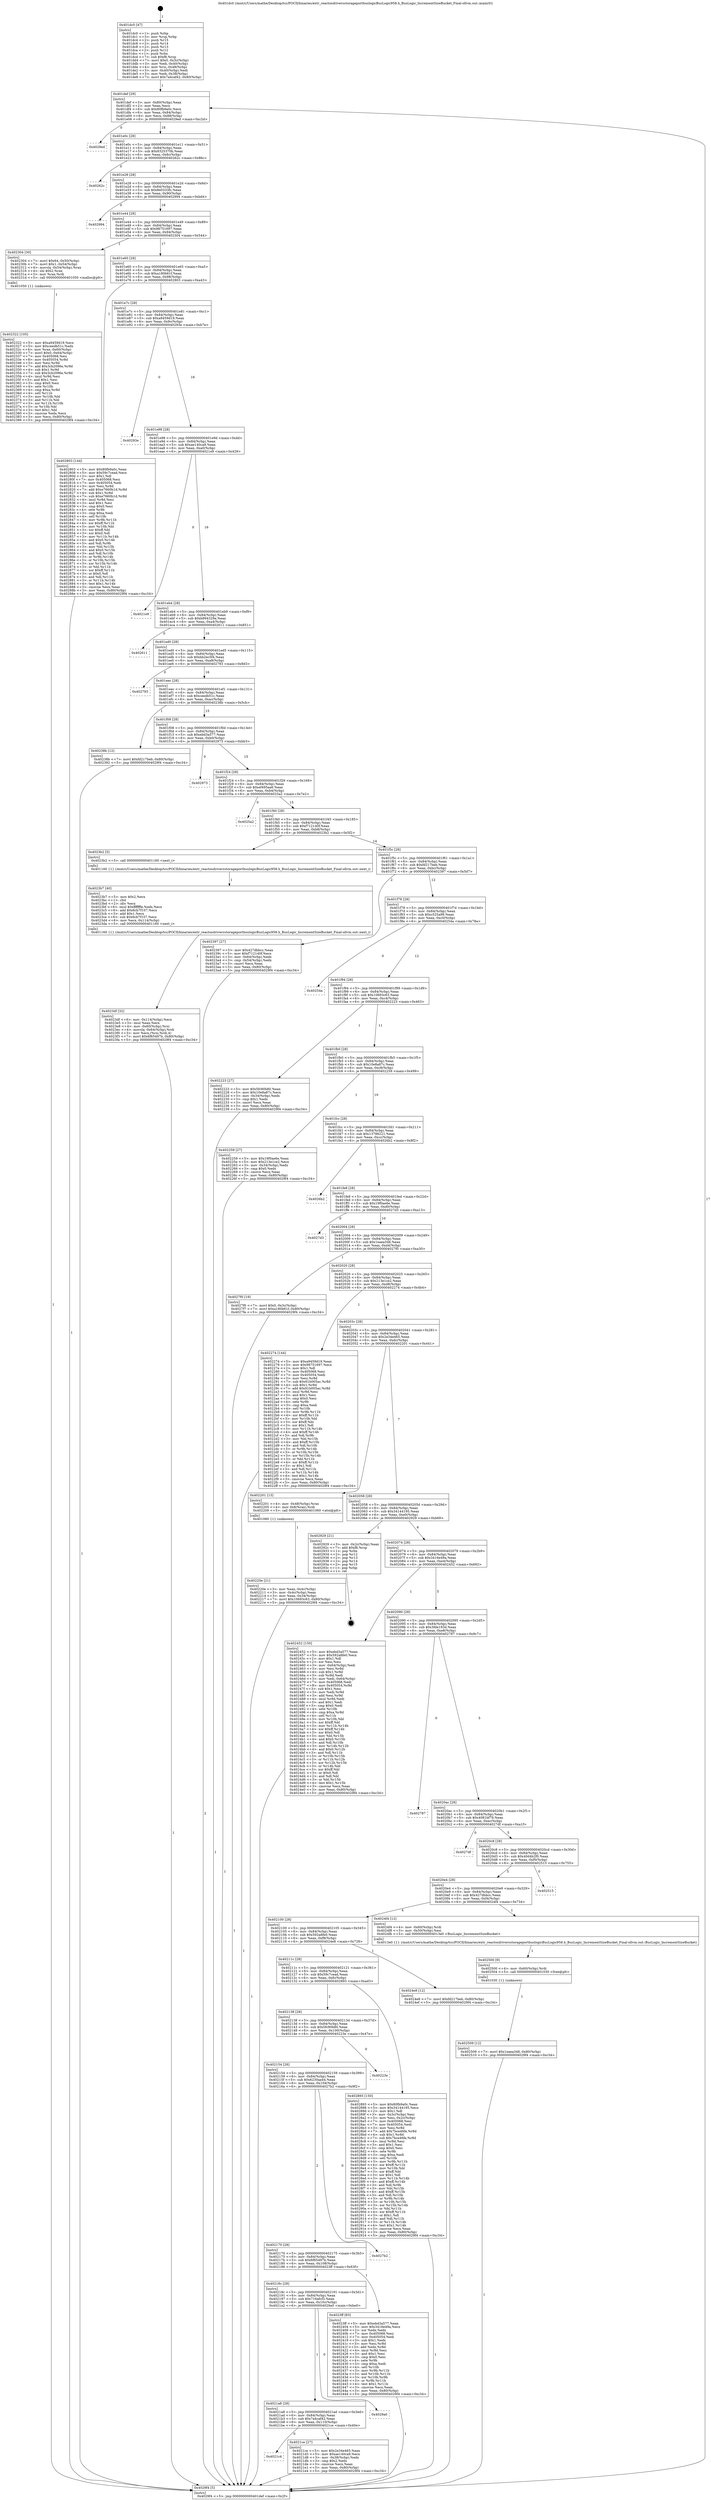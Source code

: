 digraph "0x401dc0" {
  label = "0x401dc0 (/mnt/c/Users/mathe/Desktop/tcc/POCII/binaries/extr_reactosdriversstorageportbuslogicBusLogic958.h_BusLogic_IncrementSizeBucket_Final-ollvm.out::main(0))"
  labelloc = "t"
  node[shape=record]

  Entry [label="",width=0.3,height=0.3,shape=circle,fillcolor=black,style=filled]
  "0x401def" [label="{
     0x401def [29]\l
     | [instrs]\l
     &nbsp;&nbsp;0x401def \<+3\>: mov -0x80(%rbp),%eax\l
     &nbsp;&nbsp;0x401df2 \<+2\>: mov %eax,%ecx\l
     &nbsp;&nbsp;0x401df4 \<+6\>: sub $0x80fb9a0c,%ecx\l
     &nbsp;&nbsp;0x401dfa \<+6\>: mov %eax,-0x84(%rbp)\l
     &nbsp;&nbsp;0x401e00 \<+6\>: mov %ecx,-0x88(%rbp)\l
     &nbsp;&nbsp;0x401e06 \<+6\>: je 00000000004029ed \<main+0xc2d\>\l
  }"]
  "0x4029ed" [label="{
     0x4029ed\l
  }", style=dashed]
  "0x401e0c" [label="{
     0x401e0c [28]\l
     | [instrs]\l
     &nbsp;&nbsp;0x401e0c \<+5\>: jmp 0000000000401e11 \<main+0x51\>\l
     &nbsp;&nbsp;0x401e11 \<+6\>: mov -0x84(%rbp),%eax\l
     &nbsp;&nbsp;0x401e17 \<+5\>: sub $0x8325370b,%eax\l
     &nbsp;&nbsp;0x401e1c \<+6\>: mov %eax,-0x8c(%rbp)\l
     &nbsp;&nbsp;0x401e22 \<+6\>: je 000000000040262c \<main+0x86c\>\l
  }"]
  Exit [label="",width=0.3,height=0.3,shape=circle,fillcolor=black,style=filled,peripheries=2]
  "0x40262c" [label="{
     0x40262c\l
  }", style=dashed]
  "0x401e28" [label="{
     0x401e28 [28]\l
     | [instrs]\l
     &nbsp;&nbsp;0x401e28 \<+5\>: jmp 0000000000401e2d \<main+0x6d\>\l
     &nbsp;&nbsp;0x401e2d \<+6\>: mov -0x84(%rbp),%eax\l
     &nbsp;&nbsp;0x401e33 \<+5\>: sub $0x8e0333fc,%eax\l
     &nbsp;&nbsp;0x401e38 \<+6\>: mov %eax,-0x90(%rbp)\l
     &nbsp;&nbsp;0x401e3e \<+6\>: je 0000000000402994 \<main+0xbd4\>\l
  }"]
  "0x402509" [label="{
     0x402509 [12]\l
     | [instrs]\l
     &nbsp;&nbsp;0x402509 \<+7\>: movl $0x1eaea348,-0x80(%rbp)\l
     &nbsp;&nbsp;0x402510 \<+5\>: jmp 00000000004029f4 \<main+0xc34\>\l
  }"]
  "0x402994" [label="{
     0x402994\l
  }", style=dashed]
  "0x401e44" [label="{
     0x401e44 [28]\l
     | [instrs]\l
     &nbsp;&nbsp;0x401e44 \<+5\>: jmp 0000000000401e49 \<main+0x89\>\l
     &nbsp;&nbsp;0x401e49 \<+6\>: mov -0x84(%rbp),%eax\l
     &nbsp;&nbsp;0x401e4f \<+5\>: sub $0x98751697,%eax\l
     &nbsp;&nbsp;0x401e54 \<+6\>: mov %eax,-0x94(%rbp)\l
     &nbsp;&nbsp;0x401e5a \<+6\>: je 0000000000402304 \<main+0x544\>\l
  }"]
  "0x402500" [label="{
     0x402500 [9]\l
     | [instrs]\l
     &nbsp;&nbsp;0x402500 \<+4\>: mov -0x60(%rbp),%rdi\l
     &nbsp;&nbsp;0x402504 \<+5\>: call 0000000000401030 \<free@plt\>\l
     | [calls]\l
     &nbsp;&nbsp;0x401030 \{1\} (unknown)\l
  }"]
  "0x402304" [label="{
     0x402304 [30]\l
     | [instrs]\l
     &nbsp;&nbsp;0x402304 \<+7\>: movl $0x64,-0x50(%rbp)\l
     &nbsp;&nbsp;0x40230b \<+7\>: movl $0x1,-0x54(%rbp)\l
     &nbsp;&nbsp;0x402312 \<+4\>: movslq -0x54(%rbp),%rax\l
     &nbsp;&nbsp;0x402316 \<+4\>: shl $0x2,%rax\l
     &nbsp;&nbsp;0x40231a \<+3\>: mov %rax,%rdi\l
     &nbsp;&nbsp;0x40231d \<+5\>: call 0000000000401050 \<malloc@plt\>\l
     | [calls]\l
     &nbsp;&nbsp;0x401050 \{1\} (unknown)\l
  }"]
  "0x401e60" [label="{
     0x401e60 [28]\l
     | [instrs]\l
     &nbsp;&nbsp;0x401e60 \<+5\>: jmp 0000000000401e65 \<main+0xa5\>\l
     &nbsp;&nbsp;0x401e65 \<+6\>: mov -0x84(%rbp),%eax\l
     &nbsp;&nbsp;0x401e6b \<+5\>: sub $0xa180b61f,%eax\l
     &nbsp;&nbsp;0x401e70 \<+6\>: mov %eax,-0x98(%rbp)\l
     &nbsp;&nbsp;0x401e76 \<+6\>: je 0000000000402803 \<main+0xa43\>\l
  }"]
  "0x4023df" [label="{
     0x4023df [32]\l
     | [instrs]\l
     &nbsp;&nbsp;0x4023df \<+6\>: mov -0x114(%rbp),%ecx\l
     &nbsp;&nbsp;0x4023e5 \<+3\>: imul %eax,%ecx\l
     &nbsp;&nbsp;0x4023e8 \<+4\>: mov -0x60(%rbp),%rsi\l
     &nbsp;&nbsp;0x4023ec \<+4\>: movslq -0x64(%rbp),%rdi\l
     &nbsp;&nbsp;0x4023f0 \<+3\>: mov %ecx,(%rsi,%rdi,4)\l
     &nbsp;&nbsp;0x4023f3 \<+7\>: movl $0x6f65497b,-0x80(%rbp)\l
     &nbsp;&nbsp;0x4023fa \<+5\>: jmp 00000000004029f4 \<main+0xc34\>\l
  }"]
  "0x402803" [label="{
     0x402803 [144]\l
     | [instrs]\l
     &nbsp;&nbsp;0x402803 \<+5\>: mov $0x80fb9a0c,%eax\l
     &nbsp;&nbsp;0x402808 \<+5\>: mov $0x59c7cead,%ecx\l
     &nbsp;&nbsp;0x40280d \<+2\>: mov $0x1,%dl\l
     &nbsp;&nbsp;0x40280f \<+7\>: mov 0x405068,%esi\l
     &nbsp;&nbsp;0x402816 \<+7\>: mov 0x405054,%edi\l
     &nbsp;&nbsp;0x40281d \<+3\>: mov %esi,%r8d\l
     &nbsp;&nbsp;0x402820 \<+7\>: add $0xe7660b1d,%r8d\l
     &nbsp;&nbsp;0x402827 \<+4\>: sub $0x1,%r8d\l
     &nbsp;&nbsp;0x40282b \<+7\>: sub $0xe7660b1d,%r8d\l
     &nbsp;&nbsp;0x402832 \<+4\>: imul %r8d,%esi\l
     &nbsp;&nbsp;0x402836 \<+3\>: and $0x1,%esi\l
     &nbsp;&nbsp;0x402839 \<+3\>: cmp $0x0,%esi\l
     &nbsp;&nbsp;0x40283c \<+4\>: sete %r9b\l
     &nbsp;&nbsp;0x402840 \<+3\>: cmp $0xa,%edi\l
     &nbsp;&nbsp;0x402843 \<+4\>: setl %r10b\l
     &nbsp;&nbsp;0x402847 \<+3\>: mov %r9b,%r11b\l
     &nbsp;&nbsp;0x40284a \<+4\>: xor $0xff,%r11b\l
     &nbsp;&nbsp;0x40284e \<+3\>: mov %r10b,%bl\l
     &nbsp;&nbsp;0x402851 \<+3\>: xor $0xff,%bl\l
     &nbsp;&nbsp;0x402854 \<+3\>: xor $0x0,%dl\l
     &nbsp;&nbsp;0x402857 \<+3\>: mov %r11b,%r14b\l
     &nbsp;&nbsp;0x40285a \<+4\>: and $0x0,%r14b\l
     &nbsp;&nbsp;0x40285e \<+3\>: and %dl,%r9b\l
     &nbsp;&nbsp;0x402861 \<+3\>: mov %bl,%r15b\l
     &nbsp;&nbsp;0x402864 \<+4\>: and $0x0,%r15b\l
     &nbsp;&nbsp;0x402868 \<+3\>: and %dl,%r10b\l
     &nbsp;&nbsp;0x40286b \<+3\>: or %r9b,%r14b\l
     &nbsp;&nbsp;0x40286e \<+3\>: or %r10b,%r15b\l
     &nbsp;&nbsp;0x402871 \<+3\>: xor %r15b,%r14b\l
     &nbsp;&nbsp;0x402874 \<+3\>: or %bl,%r11b\l
     &nbsp;&nbsp;0x402877 \<+4\>: xor $0xff,%r11b\l
     &nbsp;&nbsp;0x40287b \<+3\>: or $0x0,%dl\l
     &nbsp;&nbsp;0x40287e \<+3\>: and %dl,%r11b\l
     &nbsp;&nbsp;0x402881 \<+3\>: or %r11b,%r14b\l
     &nbsp;&nbsp;0x402884 \<+4\>: test $0x1,%r14b\l
     &nbsp;&nbsp;0x402888 \<+3\>: cmovne %ecx,%eax\l
     &nbsp;&nbsp;0x40288b \<+3\>: mov %eax,-0x80(%rbp)\l
     &nbsp;&nbsp;0x40288e \<+5\>: jmp 00000000004029f4 \<main+0xc34\>\l
  }"]
  "0x401e7c" [label="{
     0x401e7c [28]\l
     | [instrs]\l
     &nbsp;&nbsp;0x401e7c \<+5\>: jmp 0000000000401e81 \<main+0xc1\>\l
     &nbsp;&nbsp;0x401e81 \<+6\>: mov -0x84(%rbp),%eax\l
     &nbsp;&nbsp;0x401e87 \<+5\>: sub $0xa9459d19,%eax\l
     &nbsp;&nbsp;0x401e8c \<+6\>: mov %eax,-0x9c(%rbp)\l
     &nbsp;&nbsp;0x401e92 \<+6\>: je 000000000040293e \<main+0xb7e\>\l
  }"]
  "0x4023b7" [label="{
     0x4023b7 [40]\l
     | [instrs]\l
     &nbsp;&nbsp;0x4023b7 \<+5\>: mov $0x2,%ecx\l
     &nbsp;&nbsp;0x4023bc \<+1\>: cltd\l
     &nbsp;&nbsp;0x4023bd \<+2\>: idiv %ecx\l
     &nbsp;&nbsp;0x4023bf \<+6\>: imul $0xfffffffe,%edx,%ecx\l
     &nbsp;&nbsp;0x4023c5 \<+6\>: add $0x6cb7f107,%ecx\l
     &nbsp;&nbsp;0x4023cb \<+3\>: add $0x1,%ecx\l
     &nbsp;&nbsp;0x4023ce \<+6\>: sub $0x6cb7f107,%ecx\l
     &nbsp;&nbsp;0x4023d4 \<+6\>: mov %ecx,-0x114(%rbp)\l
     &nbsp;&nbsp;0x4023da \<+5\>: call 0000000000401160 \<next_i\>\l
     | [calls]\l
     &nbsp;&nbsp;0x401160 \{1\} (/mnt/c/Users/mathe/Desktop/tcc/POCII/binaries/extr_reactosdriversstorageportbuslogicBusLogic958.h_BusLogic_IncrementSizeBucket_Final-ollvm.out::next_i)\l
  }"]
  "0x40293e" [label="{
     0x40293e\l
  }", style=dashed]
  "0x401e98" [label="{
     0x401e98 [28]\l
     | [instrs]\l
     &nbsp;&nbsp;0x401e98 \<+5\>: jmp 0000000000401e9d \<main+0xdd\>\l
     &nbsp;&nbsp;0x401e9d \<+6\>: mov -0x84(%rbp),%eax\l
     &nbsp;&nbsp;0x401ea3 \<+5\>: sub $0xae140ca9,%eax\l
     &nbsp;&nbsp;0x401ea8 \<+6\>: mov %eax,-0xa0(%rbp)\l
     &nbsp;&nbsp;0x401eae \<+6\>: je 00000000004021e9 \<main+0x429\>\l
  }"]
  "0x402322" [label="{
     0x402322 [105]\l
     | [instrs]\l
     &nbsp;&nbsp;0x402322 \<+5\>: mov $0xa9459d19,%ecx\l
     &nbsp;&nbsp;0x402327 \<+5\>: mov $0xceedb51c,%edx\l
     &nbsp;&nbsp;0x40232c \<+4\>: mov %rax,-0x60(%rbp)\l
     &nbsp;&nbsp;0x402330 \<+7\>: movl $0x0,-0x64(%rbp)\l
     &nbsp;&nbsp;0x402337 \<+7\>: mov 0x405068,%esi\l
     &nbsp;&nbsp;0x40233e \<+8\>: mov 0x405054,%r8d\l
     &nbsp;&nbsp;0x402346 \<+3\>: mov %esi,%r9d\l
     &nbsp;&nbsp;0x402349 \<+7\>: add $0x3cb2096e,%r9d\l
     &nbsp;&nbsp;0x402350 \<+4\>: sub $0x1,%r9d\l
     &nbsp;&nbsp;0x402354 \<+7\>: sub $0x3cb2096e,%r9d\l
     &nbsp;&nbsp;0x40235b \<+4\>: imul %r9d,%esi\l
     &nbsp;&nbsp;0x40235f \<+3\>: and $0x1,%esi\l
     &nbsp;&nbsp;0x402362 \<+3\>: cmp $0x0,%esi\l
     &nbsp;&nbsp;0x402365 \<+4\>: sete %r10b\l
     &nbsp;&nbsp;0x402369 \<+4\>: cmp $0xa,%r8d\l
     &nbsp;&nbsp;0x40236d \<+4\>: setl %r11b\l
     &nbsp;&nbsp;0x402371 \<+3\>: mov %r10b,%bl\l
     &nbsp;&nbsp;0x402374 \<+3\>: and %r11b,%bl\l
     &nbsp;&nbsp;0x402377 \<+3\>: xor %r11b,%r10b\l
     &nbsp;&nbsp;0x40237a \<+3\>: or %r10b,%bl\l
     &nbsp;&nbsp;0x40237d \<+3\>: test $0x1,%bl\l
     &nbsp;&nbsp;0x402380 \<+3\>: cmovne %edx,%ecx\l
     &nbsp;&nbsp;0x402383 \<+3\>: mov %ecx,-0x80(%rbp)\l
     &nbsp;&nbsp;0x402386 \<+5\>: jmp 00000000004029f4 \<main+0xc34\>\l
  }"]
  "0x4021e9" [label="{
     0x4021e9\l
  }", style=dashed]
  "0x401eb4" [label="{
     0x401eb4 [28]\l
     | [instrs]\l
     &nbsp;&nbsp;0x401eb4 \<+5\>: jmp 0000000000401eb9 \<main+0xf9\>\l
     &nbsp;&nbsp;0x401eb9 \<+6\>: mov -0x84(%rbp),%eax\l
     &nbsp;&nbsp;0x401ebf \<+5\>: sub $0xb894329a,%eax\l
     &nbsp;&nbsp;0x401ec4 \<+6\>: mov %eax,-0xa4(%rbp)\l
     &nbsp;&nbsp;0x401eca \<+6\>: je 0000000000402611 \<main+0x851\>\l
  }"]
  "0x40220e" [label="{
     0x40220e [21]\l
     | [instrs]\l
     &nbsp;&nbsp;0x40220e \<+3\>: mov %eax,-0x4c(%rbp)\l
     &nbsp;&nbsp;0x402211 \<+3\>: mov -0x4c(%rbp),%eax\l
     &nbsp;&nbsp;0x402214 \<+3\>: mov %eax,-0x34(%rbp)\l
     &nbsp;&nbsp;0x402217 \<+7\>: movl $0x10693c63,-0x80(%rbp)\l
     &nbsp;&nbsp;0x40221e \<+5\>: jmp 00000000004029f4 \<main+0xc34\>\l
  }"]
  "0x402611" [label="{
     0x402611\l
  }", style=dashed]
  "0x401ed0" [label="{
     0x401ed0 [28]\l
     | [instrs]\l
     &nbsp;&nbsp;0x401ed0 \<+5\>: jmp 0000000000401ed5 \<main+0x115\>\l
     &nbsp;&nbsp;0x401ed5 \<+6\>: mov -0x84(%rbp),%eax\l
     &nbsp;&nbsp;0x401edb \<+5\>: sub $0xbb2ec5f4,%eax\l
     &nbsp;&nbsp;0x401ee0 \<+6\>: mov %eax,-0xa8(%rbp)\l
     &nbsp;&nbsp;0x401ee6 \<+6\>: je 0000000000402793 \<main+0x9d3\>\l
  }"]
  "0x401dc0" [label="{
     0x401dc0 [47]\l
     | [instrs]\l
     &nbsp;&nbsp;0x401dc0 \<+1\>: push %rbp\l
     &nbsp;&nbsp;0x401dc1 \<+3\>: mov %rsp,%rbp\l
     &nbsp;&nbsp;0x401dc4 \<+2\>: push %r15\l
     &nbsp;&nbsp;0x401dc6 \<+2\>: push %r14\l
     &nbsp;&nbsp;0x401dc8 \<+2\>: push %r13\l
     &nbsp;&nbsp;0x401dca \<+2\>: push %r12\l
     &nbsp;&nbsp;0x401dcc \<+1\>: push %rbx\l
     &nbsp;&nbsp;0x401dcd \<+7\>: sub $0xf8,%rsp\l
     &nbsp;&nbsp;0x401dd4 \<+7\>: movl $0x0,-0x3c(%rbp)\l
     &nbsp;&nbsp;0x401ddb \<+3\>: mov %edi,-0x40(%rbp)\l
     &nbsp;&nbsp;0x401dde \<+4\>: mov %rsi,-0x48(%rbp)\l
     &nbsp;&nbsp;0x401de2 \<+3\>: mov -0x40(%rbp),%edi\l
     &nbsp;&nbsp;0x401de5 \<+3\>: mov %edi,-0x38(%rbp)\l
     &nbsp;&nbsp;0x401de8 \<+7\>: movl $0x7a4caf42,-0x80(%rbp)\l
  }"]
  "0x402793" [label="{
     0x402793\l
  }", style=dashed]
  "0x401eec" [label="{
     0x401eec [28]\l
     | [instrs]\l
     &nbsp;&nbsp;0x401eec \<+5\>: jmp 0000000000401ef1 \<main+0x131\>\l
     &nbsp;&nbsp;0x401ef1 \<+6\>: mov -0x84(%rbp),%eax\l
     &nbsp;&nbsp;0x401ef7 \<+5\>: sub $0xceedb51c,%eax\l
     &nbsp;&nbsp;0x401efc \<+6\>: mov %eax,-0xac(%rbp)\l
     &nbsp;&nbsp;0x401f02 \<+6\>: je 000000000040238b \<main+0x5cb\>\l
  }"]
  "0x4029f4" [label="{
     0x4029f4 [5]\l
     | [instrs]\l
     &nbsp;&nbsp;0x4029f4 \<+5\>: jmp 0000000000401def \<main+0x2f\>\l
  }"]
  "0x40238b" [label="{
     0x40238b [12]\l
     | [instrs]\l
     &nbsp;&nbsp;0x40238b \<+7\>: movl $0xfd217beb,-0x80(%rbp)\l
     &nbsp;&nbsp;0x402392 \<+5\>: jmp 00000000004029f4 \<main+0xc34\>\l
  }"]
  "0x401f08" [label="{
     0x401f08 [28]\l
     | [instrs]\l
     &nbsp;&nbsp;0x401f08 \<+5\>: jmp 0000000000401f0d \<main+0x14d\>\l
     &nbsp;&nbsp;0x401f0d \<+6\>: mov -0x84(%rbp),%eax\l
     &nbsp;&nbsp;0x401f13 \<+5\>: sub $0xebd3a577,%eax\l
     &nbsp;&nbsp;0x401f18 \<+6\>: mov %eax,-0xb0(%rbp)\l
     &nbsp;&nbsp;0x401f1e \<+6\>: je 0000000000402973 \<main+0xbb3\>\l
  }"]
  "0x4021c4" [label="{
     0x4021c4\l
  }", style=dashed]
  "0x402973" [label="{
     0x402973\l
  }", style=dashed]
  "0x401f24" [label="{
     0x401f24 [28]\l
     | [instrs]\l
     &nbsp;&nbsp;0x401f24 \<+5\>: jmp 0000000000401f29 \<main+0x169\>\l
     &nbsp;&nbsp;0x401f29 \<+6\>: mov -0x84(%rbp),%eax\l
     &nbsp;&nbsp;0x401f2f \<+5\>: sub $0xef495aa6,%eax\l
     &nbsp;&nbsp;0x401f34 \<+6\>: mov %eax,-0xb4(%rbp)\l
     &nbsp;&nbsp;0x401f3a \<+6\>: je 00000000004025a2 \<main+0x7e2\>\l
  }"]
  "0x4021ce" [label="{
     0x4021ce [27]\l
     | [instrs]\l
     &nbsp;&nbsp;0x4021ce \<+5\>: mov $0x2e34e465,%eax\l
     &nbsp;&nbsp;0x4021d3 \<+5\>: mov $0xae140ca9,%ecx\l
     &nbsp;&nbsp;0x4021d8 \<+3\>: mov -0x38(%rbp),%edx\l
     &nbsp;&nbsp;0x4021db \<+3\>: cmp $0x2,%edx\l
     &nbsp;&nbsp;0x4021de \<+3\>: cmovne %ecx,%eax\l
     &nbsp;&nbsp;0x4021e1 \<+3\>: mov %eax,-0x80(%rbp)\l
     &nbsp;&nbsp;0x4021e4 \<+5\>: jmp 00000000004029f4 \<main+0xc34\>\l
  }"]
  "0x4025a2" [label="{
     0x4025a2\l
  }", style=dashed]
  "0x401f40" [label="{
     0x401f40 [28]\l
     | [instrs]\l
     &nbsp;&nbsp;0x401f40 \<+5\>: jmp 0000000000401f45 \<main+0x185\>\l
     &nbsp;&nbsp;0x401f45 \<+6\>: mov -0x84(%rbp),%eax\l
     &nbsp;&nbsp;0x401f4b \<+5\>: sub $0xf712140f,%eax\l
     &nbsp;&nbsp;0x401f50 \<+6\>: mov %eax,-0xb8(%rbp)\l
     &nbsp;&nbsp;0x401f56 \<+6\>: je 00000000004023b2 \<main+0x5f2\>\l
  }"]
  "0x4021a8" [label="{
     0x4021a8 [28]\l
     | [instrs]\l
     &nbsp;&nbsp;0x4021a8 \<+5\>: jmp 00000000004021ad \<main+0x3ed\>\l
     &nbsp;&nbsp;0x4021ad \<+6\>: mov -0x84(%rbp),%eax\l
     &nbsp;&nbsp;0x4021b3 \<+5\>: sub $0x7a4caf42,%eax\l
     &nbsp;&nbsp;0x4021b8 \<+6\>: mov %eax,-0x110(%rbp)\l
     &nbsp;&nbsp;0x4021be \<+6\>: je 00000000004021ce \<main+0x40e\>\l
  }"]
  "0x4023b2" [label="{
     0x4023b2 [5]\l
     | [instrs]\l
     &nbsp;&nbsp;0x4023b2 \<+5\>: call 0000000000401160 \<next_i\>\l
     | [calls]\l
     &nbsp;&nbsp;0x401160 \{1\} (/mnt/c/Users/mathe/Desktop/tcc/POCII/binaries/extr_reactosdriversstorageportbuslogicBusLogic958.h_BusLogic_IncrementSizeBucket_Final-ollvm.out::next_i)\l
  }"]
  "0x401f5c" [label="{
     0x401f5c [28]\l
     | [instrs]\l
     &nbsp;&nbsp;0x401f5c \<+5\>: jmp 0000000000401f61 \<main+0x1a1\>\l
     &nbsp;&nbsp;0x401f61 \<+6\>: mov -0x84(%rbp),%eax\l
     &nbsp;&nbsp;0x401f67 \<+5\>: sub $0xfd217beb,%eax\l
     &nbsp;&nbsp;0x401f6c \<+6\>: mov %eax,-0xbc(%rbp)\l
     &nbsp;&nbsp;0x401f72 \<+6\>: je 0000000000402397 \<main+0x5d7\>\l
  }"]
  "0x4029a0" [label="{
     0x4029a0\l
  }", style=dashed]
  "0x402397" [label="{
     0x402397 [27]\l
     | [instrs]\l
     &nbsp;&nbsp;0x402397 \<+5\>: mov $0x427dbbcc,%eax\l
     &nbsp;&nbsp;0x40239c \<+5\>: mov $0xf712140f,%ecx\l
     &nbsp;&nbsp;0x4023a1 \<+3\>: mov -0x64(%rbp),%edx\l
     &nbsp;&nbsp;0x4023a4 \<+3\>: cmp -0x54(%rbp),%edx\l
     &nbsp;&nbsp;0x4023a7 \<+3\>: cmovl %ecx,%eax\l
     &nbsp;&nbsp;0x4023aa \<+3\>: mov %eax,-0x80(%rbp)\l
     &nbsp;&nbsp;0x4023ad \<+5\>: jmp 00000000004029f4 \<main+0xc34\>\l
  }"]
  "0x401f78" [label="{
     0x401f78 [28]\l
     | [instrs]\l
     &nbsp;&nbsp;0x401f78 \<+5\>: jmp 0000000000401f7d \<main+0x1bd\>\l
     &nbsp;&nbsp;0x401f7d \<+6\>: mov -0x84(%rbp),%eax\l
     &nbsp;&nbsp;0x401f83 \<+5\>: sub $0xc525a99,%eax\l
     &nbsp;&nbsp;0x401f88 \<+6\>: mov %eax,-0xc0(%rbp)\l
     &nbsp;&nbsp;0x401f8e \<+6\>: je 000000000040254a \<main+0x78a\>\l
  }"]
  "0x40218c" [label="{
     0x40218c [28]\l
     | [instrs]\l
     &nbsp;&nbsp;0x40218c \<+5\>: jmp 0000000000402191 \<main+0x3d1\>\l
     &nbsp;&nbsp;0x402191 \<+6\>: mov -0x84(%rbp),%eax\l
     &nbsp;&nbsp;0x402197 \<+5\>: sub $0x716afcf3,%eax\l
     &nbsp;&nbsp;0x40219c \<+6\>: mov %eax,-0x10c(%rbp)\l
     &nbsp;&nbsp;0x4021a2 \<+6\>: je 00000000004029a0 \<main+0xbe0\>\l
  }"]
  "0x40254a" [label="{
     0x40254a\l
  }", style=dashed]
  "0x401f94" [label="{
     0x401f94 [28]\l
     | [instrs]\l
     &nbsp;&nbsp;0x401f94 \<+5\>: jmp 0000000000401f99 \<main+0x1d9\>\l
     &nbsp;&nbsp;0x401f99 \<+6\>: mov -0x84(%rbp),%eax\l
     &nbsp;&nbsp;0x401f9f \<+5\>: sub $0x10693c63,%eax\l
     &nbsp;&nbsp;0x401fa4 \<+6\>: mov %eax,-0xc4(%rbp)\l
     &nbsp;&nbsp;0x401faa \<+6\>: je 0000000000402223 \<main+0x463\>\l
  }"]
  "0x4023ff" [label="{
     0x4023ff [83]\l
     | [instrs]\l
     &nbsp;&nbsp;0x4023ff \<+5\>: mov $0xebd3a577,%eax\l
     &nbsp;&nbsp;0x402404 \<+5\>: mov $0x3416e49a,%ecx\l
     &nbsp;&nbsp;0x402409 \<+2\>: xor %edx,%edx\l
     &nbsp;&nbsp;0x40240b \<+7\>: mov 0x405068,%esi\l
     &nbsp;&nbsp;0x402412 \<+7\>: mov 0x405054,%edi\l
     &nbsp;&nbsp;0x402419 \<+3\>: sub $0x1,%edx\l
     &nbsp;&nbsp;0x40241c \<+3\>: mov %esi,%r8d\l
     &nbsp;&nbsp;0x40241f \<+3\>: add %edx,%r8d\l
     &nbsp;&nbsp;0x402422 \<+4\>: imul %r8d,%esi\l
     &nbsp;&nbsp;0x402426 \<+3\>: and $0x1,%esi\l
     &nbsp;&nbsp;0x402429 \<+3\>: cmp $0x0,%esi\l
     &nbsp;&nbsp;0x40242c \<+4\>: sete %r9b\l
     &nbsp;&nbsp;0x402430 \<+3\>: cmp $0xa,%edi\l
     &nbsp;&nbsp;0x402433 \<+4\>: setl %r10b\l
     &nbsp;&nbsp;0x402437 \<+3\>: mov %r9b,%r11b\l
     &nbsp;&nbsp;0x40243a \<+3\>: and %r10b,%r11b\l
     &nbsp;&nbsp;0x40243d \<+3\>: xor %r10b,%r9b\l
     &nbsp;&nbsp;0x402440 \<+3\>: or %r9b,%r11b\l
     &nbsp;&nbsp;0x402443 \<+4\>: test $0x1,%r11b\l
     &nbsp;&nbsp;0x402447 \<+3\>: cmovne %ecx,%eax\l
     &nbsp;&nbsp;0x40244a \<+3\>: mov %eax,-0x80(%rbp)\l
     &nbsp;&nbsp;0x40244d \<+5\>: jmp 00000000004029f4 \<main+0xc34\>\l
  }"]
  "0x402223" [label="{
     0x402223 [27]\l
     | [instrs]\l
     &nbsp;&nbsp;0x402223 \<+5\>: mov $0x5fc90b80,%eax\l
     &nbsp;&nbsp;0x402228 \<+5\>: mov $0x10e8a87c,%ecx\l
     &nbsp;&nbsp;0x40222d \<+3\>: mov -0x34(%rbp),%edx\l
     &nbsp;&nbsp;0x402230 \<+3\>: cmp $0x1,%edx\l
     &nbsp;&nbsp;0x402233 \<+3\>: cmovl %ecx,%eax\l
     &nbsp;&nbsp;0x402236 \<+3\>: mov %eax,-0x80(%rbp)\l
     &nbsp;&nbsp;0x402239 \<+5\>: jmp 00000000004029f4 \<main+0xc34\>\l
  }"]
  "0x401fb0" [label="{
     0x401fb0 [28]\l
     | [instrs]\l
     &nbsp;&nbsp;0x401fb0 \<+5\>: jmp 0000000000401fb5 \<main+0x1f5\>\l
     &nbsp;&nbsp;0x401fb5 \<+6\>: mov -0x84(%rbp),%eax\l
     &nbsp;&nbsp;0x401fbb \<+5\>: sub $0x10e8a87c,%eax\l
     &nbsp;&nbsp;0x401fc0 \<+6\>: mov %eax,-0xc8(%rbp)\l
     &nbsp;&nbsp;0x401fc6 \<+6\>: je 0000000000402259 \<main+0x499\>\l
  }"]
  "0x402170" [label="{
     0x402170 [28]\l
     | [instrs]\l
     &nbsp;&nbsp;0x402170 \<+5\>: jmp 0000000000402175 \<main+0x3b5\>\l
     &nbsp;&nbsp;0x402175 \<+6\>: mov -0x84(%rbp),%eax\l
     &nbsp;&nbsp;0x40217b \<+5\>: sub $0x6f65497b,%eax\l
     &nbsp;&nbsp;0x402180 \<+6\>: mov %eax,-0x108(%rbp)\l
     &nbsp;&nbsp;0x402186 \<+6\>: je 00000000004023ff \<main+0x63f\>\l
  }"]
  "0x402259" [label="{
     0x402259 [27]\l
     | [instrs]\l
     &nbsp;&nbsp;0x402259 \<+5\>: mov $0x19f0ae6e,%eax\l
     &nbsp;&nbsp;0x40225e \<+5\>: mov $0x213e1ce2,%ecx\l
     &nbsp;&nbsp;0x402263 \<+3\>: mov -0x34(%rbp),%edx\l
     &nbsp;&nbsp;0x402266 \<+3\>: cmp $0x0,%edx\l
     &nbsp;&nbsp;0x402269 \<+3\>: cmove %ecx,%eax\l
     &nbsp;&nbsp;0x40226c \<+3\>: mov %eax,-0x80(%rbp)\l
     &nbsp;&nbsp;0x40226f \<+5\>: jmp 00000000004029f4 \<main+0xc34\>\l
  }"]
  "0x401fcc" [label="{
     0x401fcc [28]\l
     | [instrs]\l
     &nbsp;&nbsp;0x401fcc \<+5\>: jmp 0000000000401fd1 \<main+0x211\>\l
     &nbsp;&nbsp;0x401fd1 \<+6\>: mov -0x84(%rbp),%eax\l
     &nbsp;&nbsp;0x401fd7 \<+5\>: sub $0x13786221,%eax\l
     &nbsp;&nbsp;0x401fdc \<+6\>: mov %eax,-0xcc(%rbp)\l
     &nbsp;&nbsp;0x401fe2 \<+6\>: je 00000000004026b2 \<main+0x8f2\>\l
  }"]
  "0x4027b2" [label="{
     0x4027b2\l
  }", style=dashed]
  "0x4026b2" [label="{
     0x4026b2\l
  }", style=dashed]
  "0x401fe8" [label="{
     0x401fe8 [28]\l
     | [instrs]\l
     &nbsp;&nbsp;0x401fe8 \<+5\>: jmp 0000000000401fed \<main+0x22d\>\l
     &nbsp;&nbsp;0x401fed \<+6\>: mov -0x84(%rbp),%eax\l
     &nbsp;&nbsp;0x401ff3 \<+5\>: sub $0x19f0ae6e,%eax\l
     &nbsp;&nbsp;0x401ff8 \<+6\>: mov %eax,-0xd0(%rbp)\l
     &nbsp;&nbsp;0x401ffe \<+6\>: je 00000000004027d3 \<main+0xa13\>\l
  }"]
  "0x402154" [label="{
     0x402154 [28]\l
     | [instrs]\l
     &nbsp;&nbsp;0x402154 \<+5\>: jmp 0000000000402159 \<main+0x399\>\l
     &nbsp;&nbsp;0x402159 \<+6\>: mov -0x84(%rbp),%eax\l
     &nbsp;&nbsp;0x40215f \<+5\>: sub $0x6230aa44,%eax\l
     &nbsp;&nbsp;0x402164 \<+6\>: mov %eax,-0x104(%rbp)\l
     &nbsp;&nbsp;0x40216a \<+6\>: je 00000000004027b2 \<main+0x9f2\>\l
  }"]
  "0x4027d3" [label="{
     0x4027d3\l
  }", style=dashed]
  "0x402004" [label="{
     0x402004 [28]\l
     | [instrs]\l
     &nbsp;&nbsp;0x402004 \<+5\>: jmp 0000000000402009 \<main+0x249\>\l
     &nbsp;&nbsp;0x402009 \<+6\>: mov -0x84(%rbp),%eax\l
     &nbsp;&nbsp;0x40200f \<+5\>: sub $0x1eaea348,%eax\l
     &nbsp;&nbsp;0x402014 \<+6\>: mov %eax,-0xd4(%rbp)\l
     &nbsp;&nbsp;0x40201a \<+6\>: je 00000000004027f0 \<main+0xa30\>\l
  }"]
  "0x40223e" [label="{
     0x40223e\l
  }", style=dashed]
  "0x4027f0" [label="{
     0x4027f0 [19]\l
     | [instrs]\l
     &nbsp;&nbsp;0x4027f0 \<+7\>: movl $0x0,-0x3c(%rbp)\l
     &nbsp;&nbsp;0x4027f7 \<+7\>: movl $0xa180b61f,-0x80(%rbp)\l
     &nbsp;&nbsp;0x4027fe \<+5\>: jmp 00000000004029f4 \<main+0xc34\>\l
  }"]
  "0x402020" [label="{
     0x402020 [28]\l
     | [instrs]\l
     &nbsp;&nbsp;0x402020 \<+5\>: jmp 0000000000402025 \<main+0x265\>\l
     &nbsp;&nbsp;0x402025 \<+6\>: mov -0x84(%rbp),%eax\l
     &nbsp;&nbsp;0x40202b \<+5\>: sub $0x213e1ce2,%eax\l
     &nbsp;&nbsp;0x402030 \<+6\>: mov %eax,-0xd8(%rbp)\l
     &nbsp;&nbsp;0x402036 \<+6\>: je 0000000000402274 \<main+0x4b4\>\l
  }"]
  "0x402138" [label="{
     0x402138 [28]\l
     | [instrs]\l
     &nbsp;&nbsp;0x402138 \<+5\>: jmp 000000000040213d \<main+0x37d\>\l
     &nbsp;&nbsp;0x40213d \<+6\>: mov -0x84(%rbp),%eax\l
     &nbsp;&nbsp;0x402143 \<+5\>: sub $0x5fc90b80,%eax\l
     &nbsp;&nbsp;0x402148 \<+6\>: mov %eax,-0x100(%rbp)\l
     &nbsp;&nbsp;0x40214e \<+6\>: je 000000000040223e \<main+0x47e\>\l
  }"]
  "0x402274" [label="{
     0x402274 [144]\l
     | [instrs]\l
     &nbsp;&nbsp;0x402274 \<+5\>: mov $0xa9459d19,%eax\l
     &nbsp;&nbsp;0x402279 \<+5\>: mov $0x98751697,%ecx\l
     &nbsp;&nbsp;0x40227e \<+2\>: mov $0x1,%dl\l
     &nbsp;&nbsp;0x402280 \<+7\>: mov 0x405068,%esi\l
     &nbsp;&nbsp;0x402287 \<+7\>: mov 0x405054,%edi\l
     &nbsp;&nbsp;0x40228e \<+3\>: mov %esi,%r8d\l
     &nbsp;&nbsp;0x402291 \<+7\>: sub $0x91b005ac,%r8d\l
     &nbsp;&nbsp;0x402298 \<+4\>: sub $0x1,%r8d\l
     &nbsp;&nbsp;0x40229c \<+7\>: add $0x91b005ac,%r8d\l
     &nbsp;&nbsp;0x4022a3 \<+4\>: imul %r8d,%esi\l
     &nbsp;&nbsp;0x4022a7 \<+3\>: and $0x1,%esi\l
     &nbsp;&nbsp;0x4022aa \<+3\>: cmp $0x0,%esi\l
     &nbsp;&nbsp;0x4022ad \<+4\>: sete %r9b\l
     &nbsp;&nbsp;0x4022b1 \<+3\>: cmp $0xa,%edi\l
     &nbsp;&nbsp;0x4022b4 \<+4\>: setl %r10b\l
     &nbsp;&nbsp;0x4022b8 \<+3\>: mov %r9b,%r11b\l
     &nbsp;&nbsp;0x4022bb \<+4\>: xor $0xff,%r11b\l
     &nbsp;&nbsp;0x4022bf \<+3\>: mov %r10b,%bl\l
     &nbsp;&nbsp;0x4022c2 \<+3\>: xor $0xff,%bl\l
     &nbsp;&nbsp;0x4022c5 \<+3\>: xor $0x1,%dl\l
     &nbsp;&nbsp;0x4022c8 \<+3\>: mov %r11b,%r14b\l
     &nbsp;&nbsp;0x4022cb \<+4\>: and $0xff,%r14b\l
     &nbsp;&nbsp;0x4022cf \<+3\>: and %dl,%r9b\l
     &nbsp;&nbsp;0x4022d2 \<+3\>: mov %bl,%r15b\l
     &nbsp;&nbsp;0x4022d5 \<+4\>: and $0xff,%r15b\l
     &nbsp;&nbsp;0x4022d9 \<+3\>: and %dl,%r10b\l
     &nbsp;&nbsp;0x4022dc \<+3\>: or %r9b,%r14b\l
     &nbsp;&nbsp;0x4022df \<+3\>: or %r10b,%r15b\l
     &nbsp;&nbsp;0x4022e2 \<+3\>: xor %r15b,%r14b\l
     &nbsp;&nbsp;0x4022e5 \<+3\>: or %bl,%r11b\l
     &nbsp;&nbsp;0x4022e8 \<+4\>: xor $0xff,%r11b\l
     &nbsp;&nbsp;0x4022ec \<+3\>: or $0x1,%dl\l
     &nbsp;&nbsp;0x4022ef \<+3\>: and %dl,%r11b\l
     &nbsp;&nbsp;0x4022f2 \<+3\>: or %r11b,%r14b\l
     &nbsp;&nbsp;0x4022f5 \<+4\>: test $0x1,%r14b\l
     &nbsp;&nbsp;0x4022f9 \<+3\>: cmovne %ecx,%eax\l
     &nbsp;&nbsp;0x4022fc \<+3\>: mov %eax,-0x80(%rbp)\l
     &nbsp;&nbsp;0x4022ff \<+5\>: jmp 00000000004029f4 \<main+0xc34\>\l
  }"]
  "0x40203c" [label="{
     0x40203c [28]\l
     | [instrs]\l
     &nbsp;&nbsp;0x40203c \<+5\>: jmp 0000000000402041 \<main+0x281\>\l
     &nbsp;&nbsp;0x402041 \<+6\>: mov -0x84(%rbp),%eax\l
     &nbsp;&nbsp;0x402047 \<+5\>: sub $0x2e34e465,%eax\l
     &nbsp;&nbsp;0x40204c \<+6\>: mov %eax,-0xdc(%rbp)\l
     &nbsp;&nbsp;0x402052 \<+6\>: je 0000000000402201 \<main+0x441\>\l
  }"]
  "0x402893" [label="{
     0x402893 [150]\l
     | [instrs]\l
     &nbsp;&nbsp;0x402893 \<+5\>: mov $0x80fb9a0c,%eax\l
     &nbsp;&nbsp;0x402898 \<+5\>: mov $0x34144195,%ecx\l
     &nbsp;&nbsp;0x40289d \<+2\>: mov $0x1,%dl\l
     &nbsp;&nbsp;0x40289f \<+3\>: mov -0x3c(%rbp),%esi\l
     &nbsp;&nbsp;0x4028a2 \<+3\>: mov %esi,-0x2c(%rbp)\l
     &nbsp;&nbsp;0x4028a5 \<+7\>: mov 0x405068,%esi\l
     &nbsp;&nbsp;0x4028ac \<+7\>: mov 0x405054,%edi\l
     &nbsp;&nbsp;0x4028b3 \<+3\>: mov %esi,%r8d\l
     &nbsp;&nbsp;0x4028b6 \<+7\>: add $0x7bce46fe,%r8d\l
     &nbsp;&nbsp;0x4028bd \<+4\>: sub $0x1,%r8d\l
     &nbsp;&nbsp;0x4028c1 \<+7\>: sub $0x7bce46fe,%r8d\l
     &nbsp;&nbsp;0x4028c8 \<+4\>: imul %r8d,%esi\l
     &nbsp;&nbsp;0x4028cc \<+3\>: and $0x1,%esi\l
     &nbsp;&nbsp;0x4028cf \<+3\>: cmp $0x0,%esi\l
     &nbsp;&nbsp;0x4028d2 \<+4\>: sete %r9b\l
     &nbsp;&nbsp;0x4028d6 \<+3\>: cmp $0xa,%edi\l
     &nbsp;&nbsp;0x4028d9 \<+4\>: setl %r10b\l
     &nbsp;&nbsp;0x4028dd \<+3\>: mov %r9b,%r11b\l
     &nbsp;&nbsp;0x4028e0 \<+4\>: xor $0xff,%r11b\l
     &nbsp;&nbsp;0x4028e4 \<+3\>: mov %r10b,%bl\l
     &nbsp;&nbsp;0x4028e7 \<+3\>: xor $0xff,%bl\l
     &nbsp;&nbsp;0x4028ea \<+3\>: xor $0x1,%dl\l
     &nbsp;&nbsp;0x4028ed \<+3\>: mov %r11b,%r14b\l
     &nbsp;&nbsp;0x4028f0 \<+4\>: and $0xff,%r14b\l
     &nbsp;&nbsp;0x4028f4 \<+3\>: and %dl,%r9b\l
     &nbsp;&nbsp;0x4028f7 \<+3\>: mov %bl,%r15b\l
     &nbsp;&nbsp;0x4028fa \<+4\>: and $0xff,%r15b\l
     &nbsp;&nbsp;0x4028fe \<+3\>: and %dl,%r10b\l
     &nbsp;&nbsp;0x402901 \<+3\>: or %r9b,%r14b\l
     &nbsp;&nbsp;0x402904 \<+3\>: or %r10b,%r15b\l
     &nbsp;&nbsp;0x402907 \<+3\>: xor %r15b,%r14b\l
     &nbsp;&nbsp;0x40290a \<+3\>: or %bl,%r11b\l
     &nbsp;&nbsp;0x40290d \<+4\>: xor $0xff,%r11b\l
     &nbsp;&nbsp;0x402911 \<+3\>: or $0x1,%dl\l
     &nbsp;&nbsp;0x402914 \<+3\>: and %dl,%r11b\l
     &nbsp;&nbsp;0x402917 \<+3\>: or %r11b,%r14b\l
     &nbsp;&nbsp;0x40291a \<+4\>: test $0x1,%r14b\l
     &nbsp;&nbsp;0x40291e \<+3\>: cmovne %ecx,%eax\l
     &nbsp;&nbsp;0x402921 \<+3\>: mov %eax,-0x80(%rbp)\l
     &nbsp;&nbsp;0x402924 \<+5\>: jmp 00000000004029f4 \<main+0xc34\>\l
  }"]
  "0x402201" [label="{
     0x402201 [13]\l
     | [instrs]\l
     &nbsp;&nbsp;0x402201 \<+4\>: mov -0x48(%rbp),%rax\l
     &nbsp;&nbsp;0x402205 \<+4\>: mov 0x8(%rax),%rdi\l
     &nbsp;&nbsp;0x402209 \<+5\>: call 0000000000401060 \<atoi@plt\>\l
     | [calls]\l
     &nbsp;&nbsp;0x401060 \{1\} (unknown)\l
  }"]
  "0x402058" [label="{
     0x402058 [28]\l
     | [instrs]\l
     &nbsp;&nbsp;0x402058 \<+5\>: jmp 000000000040205d \<main+0x29d\>\l
     &nbsp;&nbsp;0x40205d \<+6\>: mov -0x84(%rbp),%eax\l
     &nbsp;&nbsp;0x402063 \<+5\>: sub $0x34144195,%eax\l
     &nbsp;&nbsp;0x402068 \<+6\>: mov %eax,-0xe0(%rbp)\l
     &nbsp;&nbsp;0x40206e \<+6\>: je 0000000000402929 \<main+0xb69\>\l
  }"]
  "0x40211c" [label="{
     0x40211c [28]\l
     | [instrs]\l
     &nbsp;&nbsp;0x40211c \<+5\>: jmp 0000000000402121 \<main+0x361\>\l
     &nbsp;&nbsp;0x402121 \<+6\>: mov -0x84(%rbp),%eax\l
     &nbsp;&nbsp;0x402127 \<+5\>: sub $0x59c7cead,%eax\l
     &nbsp;&nbsp;0x40212c \<+6\>: mov %eax,-0xfc(%rbp)\l
     &nbsp;&nbsp;0x402132 \<+6\>: je 0000000000402893 \<main+0xad3\>\l
  }"]
  "0x402929" [label="{
     0x402929 [21]\l
     | [instrs]\l
     &nbsp;&nbsp;0x402929 \<+3\>: mov -0x2c(%rbp),%eax\l
     &nbsp;&nbsp;0x40292c \<+7\>: add $0xf8,%rsp\l
     &nbsp;&nbsp;0x402933 \<+1\>: pop %rbx\l
     &nbsp;&nbsp;0x402934 \<+2\>: pop %r12\l
     &nbsp;&nbsp;0x402936 \<+2\>: pop %r13\l
     &nbsp;&nbsp;0x402938 \<+2\>: pop %r14\l
     &nbsp;&nbsp;0x40293a \<+2\>: pop %r15\l
     &nbsp;&nbsp;0x40293c \<+1\>: pop %rbp\l
     &nbsp;&nbsp;0x40293d \<+1\>: ret\l
  }"]
  "0x402074" [label="{
     0x402074 [28]\l
     | [instrs]\l
     &nbsp;&nbsp;0x402074 \<+5\>: jmp 0000000000402079 \<main+0x2b9\>\l
     &nbsp;&nbsp;0x402079 \<+6\>: mov -0x84(%rbp),%eax\l
     &nbsp;&nbsp;0x40207f \<+5\>: sub $0x3416e49a,%eax\l
     &nbsp;&nbsp;0x402084 \<+6\>: mov %eax,-0xe4(%rbp)\l
     &nbsp;&nbsp;0x40208a \<+6\>: je 0000000000402452 \<main+0x692\>\l
  }"]
  "0x4024e8" [label="{
     0x4024e8 [12]\l
     | [instrs]\l
     &nbsp;&nbsp;0x4024e8 \<+7\>: movl $0xfd217beb,-0x80(%rbp)\l
     &nbsp;&nbsp;0x4024ef \<+5\>: jmp 00000000004029f4 \<main+0xc34\>\l
  }"]
  "0x402452" [label="{
     0x402452 [150]\l
     | [instrs]\l
     &nbsp;&nbsp;0x402452 \<+5\>: mov $0xebd3a577,%eax\l
     &nbsp;&nbsp;0x402457 \<+5\>: mov $0x592a8fe0,%ecx\l
     &nbsp;&nbsp;0x40245c \<+2\>: mov $0x1,%dl\l
     &nbsp;&nbsp;0x40245e \<+2\>: xor %esi,%esi\l
     &nbsp;&nbsp;0x402460 \<+3\>: mov -0x64(%rbp),%edi\l
     &nbsp;&nbsp;0x402463 \<+3\>: mov %esi,%r8d\l
     &nbsp;&nbsp;0x402466 \<+4\>: sub $0x1,%r8d\l
     &nbsp;&nbsp;0x40246a \<+3\>: sub %r8d,%edi\l
     &nbsp;&nbsp;0x40246d \<+3\>: mov %edi,-0x64(%rbp)\l
     &nbsp;&nbsp;0x402470 \<+7\>: mov 0x405068,%edi\l
     &nbsp;&nbsp;0x402477 \<+8\>: mov 0x405054,%r8d\l
     &nbsp;&nbsp;0x40247f \<+3\>: sub $0x1,%esi\l
     &nbsp;&nbsp;0x402482 \<+3\>: mov %edi,%r9d\l
     &nbsp;&nbsp;0x402485 \<+3\>: add %esi,%r9d\l
     &nbsp;&nbsp;0x402488 \<+4\>: imul %r9d,%edi\l
     &nbsp;&nbsp;0x40248c \<+3\>: and $0x1,%edi\l
     &nbsp;&nbsp;0x40248f \<+3\>: cmp $0x0,%edi\l
     &nbsp;&nbsp;0x402492 \<+4\>: sete %r10b\l
     &nbsp;&nbsp;0x402496 \<+4\>: cmp $0xa,%r8d\l
     &nbsp;&nbsp;0x40249a \<+4\>: setl %r11b\l
     &nbsp;&nbsp;0x40249e \<+3\>: mov %r10b,%bl\l
     &nbsp;&nbsp;0x4024a1 \<+3\>: xor $0xff,%bl\l
     &nbsp;&nbsp;0x4024a4 \<+3\>: mov %r11b,%r14b\l
     &nbsp;&nbsp;0x4024a7 \<+4\>: xor $0xff,%r14b\l
     &nbsp;&nbsp;0x4024ab \<+3\>: xor $0x0,%dl\l
     &nbsp;&nbsp;0x4024ae \<+3\>: mov %bl,%r15b\l
     &nbsp;&nbsp;0x4024b1 \<+4\>: and $0x0,%r15b\l
     &nbsp;&nbsp;0x4024b5 \<+3\>: and %dl,%r10b\l
     &nbsp;&nbsp;0x4024b8 \<+3\>: mov %r14b,%r12b\l
     &nbsp;&nbsp;0x4024bb \<+4\>: and $0x0,%r12b\l
     &nbsp;&nbsp;0x4024bf \<+3\>: and %dl,%r11b\l
     &nbsp;&nbsp;0x4024c2 \<+3\>: or %r10b,%r15b\l
     &nbsp;&nbsp;0x4024c5 \<+3\>: or %r11b,%r12b\l
     &nbsp;&nbsp;0x4024c8 \<+3\>: xor %r12b,%r15b\l
     &nbsp;&nbsp;0x4024cb \<+3\>: or %r14b,%bl\l
     &nbsp;&nbsp;0x4024ce \<+3\>: xor $0xff,%bl\l
     &nbsp;&nbsp;0x4024d1 \<+3\>: or $0x0,%dl\l
     &nbsp;&nbsp;0x4024d4 \<+2\>: and %dl,%bl\l
     &nbsp;&nbsp;0x4024d6 \<+3\>: or %bl,%r15b\l
     &nbsp;&nbsp;0x4024d9 \<+4\>: test $0x1,%r15b\l
     &nbsp;&nbsp;0x4024dd \<+3\>: cmovne %ecx,%eax\l
     &nbsp;&nbsp;0x4024e0 \<+3\>: mov %eax,-0x80(%rbp)\l
     &nbsp;&nbsp;0x4024e3 \<+5\>: jmp 00000000004029f4 \<main+0xc34\>\l
  }"]
  "0x402090" [label="{
     0x402090 [28]\l
     | [instrs]\l
     &nbsp;&nbsp;0x402090 \<+5\>: jmp 0000000000402095 \<main+0x2d5\>\l
     &nbsp;&nbsp;0x402095 \<+6\>: mov -0x84(%rbp),%eax\l
     &nbsp;&nbsp;0x40209b \<+5\>: sub $0x3fde193d,%eax\l
     &nbsp;&nbsp;0x4020a0 \<+6\>: mov %eax,-0xe8(%rbp)\l
     &nbsp;&nbsp;0x4020a6 \<+6\>: je 0000000000402787 \<main+0x9c7\>\l
  }"]
  "0x402100" [label="{
     0x402100 [28]\l
     | [instrs]\l
     &nbsp;&nbsp;0x402100 \<+5\>: jmp 0000000000402105 \<main+0x345\>\l
     &nbsp;&nbsp;0x402105 \<+6\>: mov -0x84(%rbp),%eax\l
     &nbsp;&nbsp;0x40210b \<+5\>: sub $0x592a8fe0,%eax\l
     &nbsp;&nbsp;0x402110 \<+6\>: mov %eax,-0xf8(%rbp)\l
     &nbsp;&nbsp;0x402116 \<+6\>: je 00000000004024e8 \<main+0x728\>\l
  }"]
  "0x402787" [label="{
     0x402787\l
  }", style=dashed]
  "0x4020ac" [label="{
     0x4020ac [28]\l
     | [instrs]\l
     &nbsp;&nbsp;0x4020ac \<+5\>: jmp 00000000004020b1 \<main+0x2f1\>\l
     &nbsp;&nbsp;0x4020b1 \<+6\>: mov -0x84(%rbp),%eax\l
     &nbsp;&nbsp;0x4020b7 \<+5\>: sub $0x4081bf79,%eax\l
     &nbsp;&nbsp;0x4020bc \<+6\>: mov %eax,-0xec(%rbp)\l
     &nbsp;&nbsp;0x4020c2 \<+6\>: je 00000000004027df \<main+0xa1f\>\l
  }"]
  "0x4024f4" [label="{
     0x4024f4 [12]\l
     | [instrs]\l
     &nbsp;&nbsp;0x4024f4 \<+4\>: mov -0x60(%rbp),%rdi\l
     &nbsp;&nbsp;0x4024f8 \<+3\>: mov -0x50(%rbp),%esi\l
     &nbsp;&nbsp;0x4024fb \<+5\>: call 00000000004013e0 \<BusLogic_IncrementSizeBucket\>\l
     | [calls]\l
     &nbsp;&nbsp;0x4013e0 \{1\} (/mnt/c/Users/mathe/Desktop/tcc/POCII/binaries/extr_reactosdriversstorageportbuslogicBusLogic958.h_BusLogic_IncrementSizeBucket_Final-ollvm.out::BusLogic_IncrementSizeBucket)\l
  }"]
  "0x4027df" [label="{
     0x4027df\l
  }", style=dashed]
  "0x4020c8" [label="{
     0x4020c8 [28]\l
     | [instrs]\l
     &nbsp;&nbsp;0x4020c8 \<+5\>: jmp 00000000004020cd \<main+0x30d\>\l
     &nbsp;&nbsp;0x4020cd \<+6\>: mov -0x84(%rbp),%eax\l
     &nbsp;&nbsp;0x4020d3 \<+5\>: sub $0x40d4b2f0,%eax\l
     &nbsp;&nbsp;0x4020d8 \<+6\>: mov %eax,-0xf0(%rbp)\l
     &nbsp;&nbsp;0x4020de \<+6\>: je 0000000000402515 \<main+0x755\>\l
  }"]
  "0x4020e4" [label="{
     0x4020e4 [28]\l
     | [instrs]\l
     &nbsp;&nbsp;0x4020e4 \<+5\>: jmp 00000000004020e9 \<main+0x329\>\l
     &nbsp;&nbsp;0x4020e9 \<+6\>: mov -0x84(%rbp),%eax\l
     &nbsp;&nbsp;0x4020ef \<+5\>: sub $0x427dbbcc,%eax\l
     &nbsp;&nbsp;0x4020f4 \<+6\>: mov %eax,-0xf4(%rbp)\l
     &nbsp;&nbsp;0x4020fa \<+6\>: je 00000000004024f4 \<main+0x734\>\l
  }"]
  "0x402515" [label="{
     0x402515\l
  }", style=dashed]
  Entry -> "0x401dc0" [label=" 1"]
  "0x401def" -> "0x4029ed" [label=" 0"]
  "0x401def" -> "0x401e0c" [label=" 18"]
  "0x402929" -> Exit [label=" 1"]
  "0x401e0c" -> "0x40262c" [label=" 0"]
  "0x401e0c" -> "0x401e28" [label=" 18"]
  "0x402893" -> "0x4029f4" [label=" 1"]
  "0x401e28" -> "0x402994" [label=" 0"]
  "0x401e28" -> "0x401e44" [label=" 18"]
  "0x402803" -> "0x4029f4" [label=" 1"]
  "0x401e44" -> "0x402304" [label=" 1"]
  "0x401e44" -> "0x401e60" [label=" 17"]
  "0x4027f0" -> "0x4029f4" [label=" 1"]
  "0x401e60" -> "0x402803" [label=" 1"]
  "0x401e60" -> "0x401e7c" [label=" 16"]
  "0x402509" -> "0x4029f4" [label=" 1"]
  "0x401e7c" -> "0x40293e" [label=" 0"]
  "0x401e7c" -> "0x401e98" [label=" 16"]
  "0x402500" -> "0x402509" [label=" 1"]
  "0x401e98" -> "0x4021e9" [label=" 0"]
  "0x401e98" -> "0x401eb4" [label=" 16"]
  "0x4024f4" -> "0x402500" [label=" 1"]
  "0x401eb4" -> "0x402611" [label=" 0"]
  "0x401eb4" -> "0x401ed0" [label=" 16"]
  "0x4024e8" -> "0x4029f4" [label=" 1"]
  "0x401ed0" -> "0x402793" [label=" 0"]
  "0x401ed0" -> "0x401eec" [label=" 16"]
  "0x402452" -> "0x4029f4" [label=" 1"]
  "0x401eec" -> "0x40238b" [label=" 1"]
  "0x401eec" -> "0x401f08" [label=" 15"]
  "0x4023ff" -> "0x4029f4" [label=" 1"]
  "0x401f08" -> "0x402973" [label=" 0"]
  "0x401f08" -> "0x401f24" [label=" 15"]
  "0x4023df" -> "0x4029f4" [label=" 1"]
  "0x401f24" -> "0x4025a2" [label=" 0"]
  "0x401f24" -> "0x401f40" [label=" 15"]
  "0x4023b7" -> "0x4023df" [label=" 1"]
  "0x401f40" -> "0x4023b2" [label=" 1"]
  "0x401f40" -> "0x401f5c" [label=" 14"]
  "0x402397" -> "0x4029f4" [label=" 2"]
  "0x401f5c" -> "0x402397" [label=" 2"]
  "0x401f5c" -> "0x401f78" [label=" 12"]
  "0x40238b" -> "0x4029f4" [label=" 1"]
  "0x401f78" -> "0x40254a" [label=" 0"]
  "0x401f78" -> "0x401f94" [label=" 12"]
  "0x402304" -> "0x402322" [label=" 1"]
  "0x401f94" -> "0x402223" [label=" 1"]
  "0x401f94" -> "0x401fb0" [label=" 11"]
  "0x402274" -> "0x4029f4" [label=" 1"]
  "0x401fb0" -> "0x402259" [label=" 1"]
  "0x401fb0" -> "0x401fcc" [label=" 10"]
  "0x402223" -> "0x4029f4" [label=" 1"]
  "0x401fcc" -> "0x4026b2" [label=" 0"]
  "0x401fcc" -> "0x401fe8" [label=" 10"]
  "0x40220e" -> "0x4029f4" [label=" 1"]
  "0x401fe8" -> "0x4027d3" [label=" 0"]
  "0x401fe8" -> "0x402004" [label=" 10"]
  "0x4029f4" -> "0x401def" [label=" 17"]
  "0x402004" -> "0x4027f0" [label=" 1"]
  "0x402004" -> "0x402020" [label=" 9"]
  "0x401dc0" -> "0x401def" [label=" 1"]
  "0x402020" -> "0x402274" [label=" 1"]
  "0x402020" -> "0x40203c" [label=" 8"]
  "0x4021a8" -> "0x4021c4" [label=" 0"]
  "0x40203c" -> "0x402201" [label=" 1"]
  "0x40203c" -> "0x402058" [label=" 7"]
  "0x4021a8" -> "0x4021ce" [label=" 1"]
  "0x402058" -> "0x402929" [label=" 1"]
  "0x402058" -> "0x402074" [label=" 6"]
  "0x40218c" -> "0x4021a8" [label=" 1"]
  "0x402074" -> "0x402452" [label=" 1"]
  "0x402074" -> "0x402090" [label=" 5"]
  "0x40218c" -> "0x4029a0" [label=" 0"]
  "0x402090" -> "0x402787" [label=" 0"]
  "0x402090" -> "0x4020ac" [label=" 5"]
  "0x402170" -> "0x40218c" [label=" 1"]
  "0x4020ac" -> "0x4027df" [label=" 0"]
  "0x4020ac" -> "0x4020c8" [label=" 5"]
  "0x402170" -> "0x4023ff" [label=" 1"]
  "0x4020c8" -> "0x402515" [label=" 0"]
  "0x4020c8" -> "0x4020e4" [label=" 5"]
  "0x402259" -> "0x4029f4" [label=" 1"]
  "0x4020e4" -> "0x4024f4" [label=" 1"]
  "0x4020e4" -> "0x402100" [label=" 4"]
  "0x402322" -> "0x4029f4" [label=" 1"]
  "0x402100" -> "0x4024e8" [label=" 1"]
  "0x402100" -> "0x40211c" [label=" 3"]
  "0x4023b2" -> "0x4023b7" [label=" 1"]
  "0x40211c" -> "0x402893" [label=" 1"]
  "0x40211c" -> "0x402138" [label=" 2"]
  "0x4021ce" -> "0x4029f4" [label=" 1"]
  "0x402138" -> "0x40223e" [label=" 0"]
  "0x402138" -> "0x402154" [label=" 2"]
  "0x402201" -> "0x40220e" [label=" 1"]
  "0x402154" -> "0x4027b2" [label=" 0"]
  "0x402154" -> "0x402170" [label=" 2"]
}
